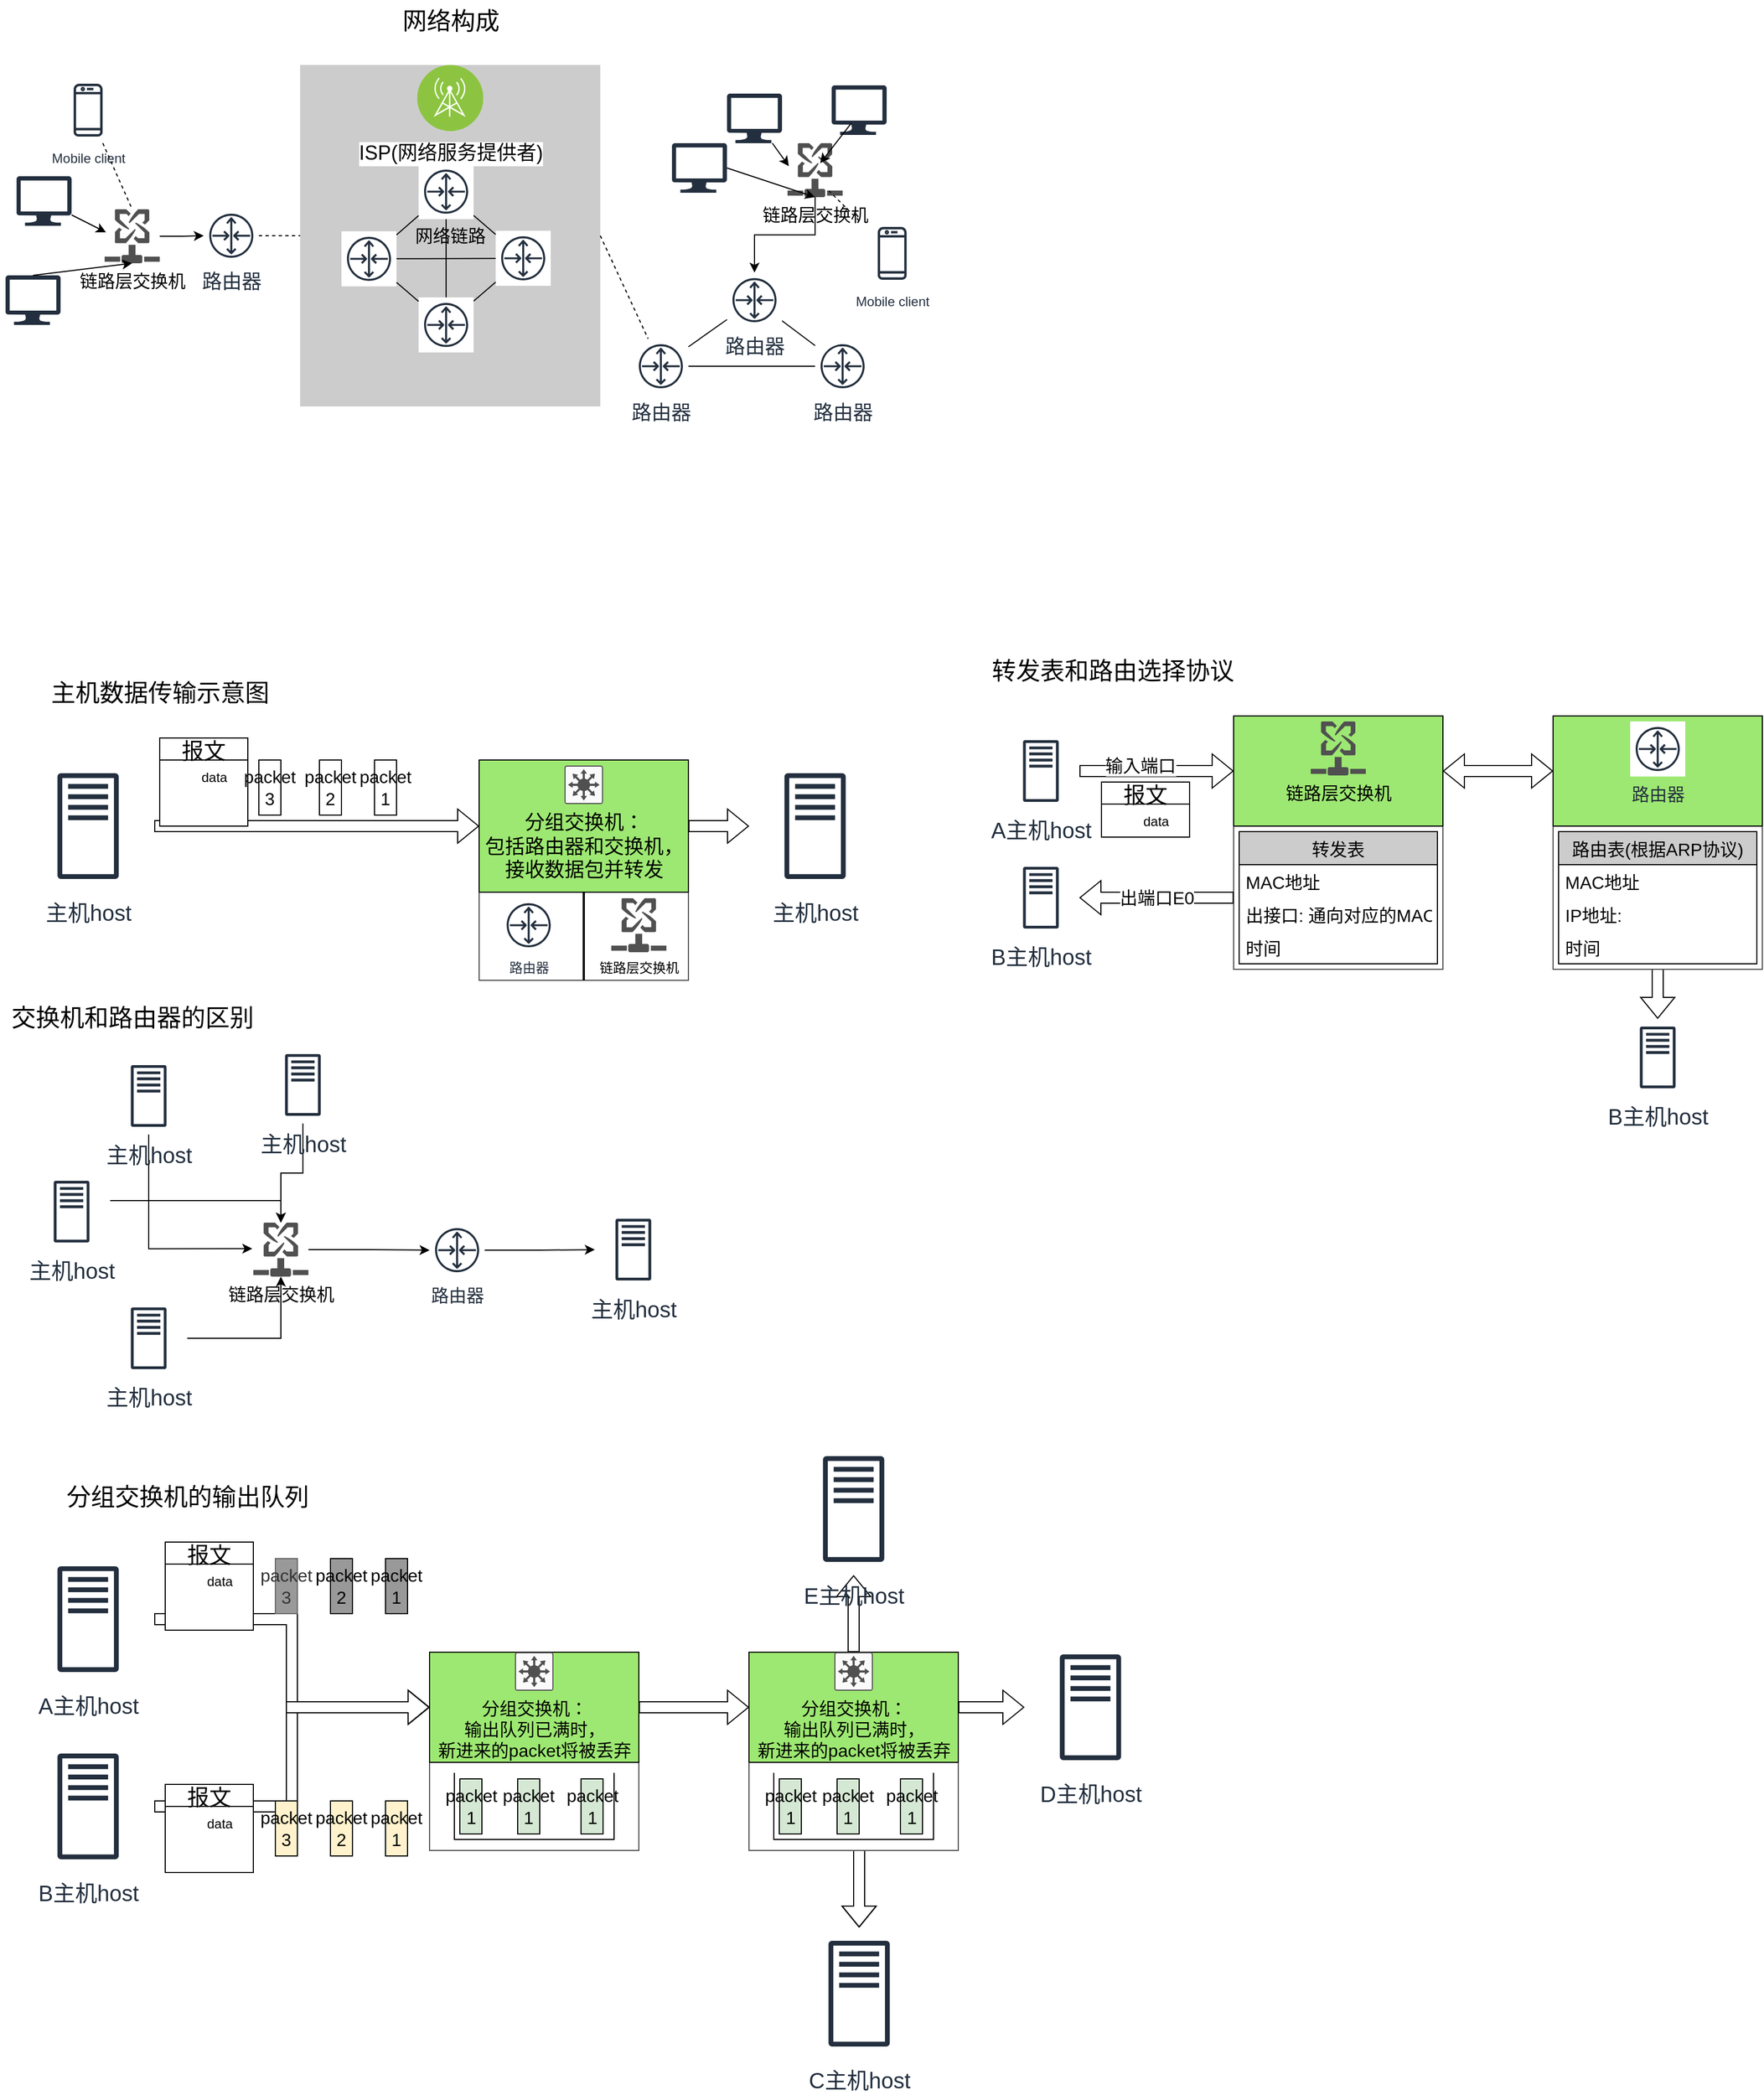 <mxfile version="20.2.3" type="device"><diagram id="UkNrqQdLYmJ6T7YUqmDf" name="Page-1"><mxGraphModel dx="2886" dy="2582" grid="1" gridSize="10" guides="1" tooltips="1" connect="1" arrows="1" fold="1" page="1" pageScale="1" pageWidth="850" pageHeight="1100" math="0" shadow="0"><root><mxCell id="0"/><mxCell id="1" parent="0"/><mxCell id="g8tmSNhjqNK1RosQswDh-128" style="edgeStyle=orthogonalEdgeStyle;shape=flexArrow;rounded=0;orthogonalLoop=1;jettySize=auto;html=1;fontSize=16;" parent="1" source="g8tmSNhjqNK1RosQswDh-116" target="g8tmSNhjqNK1RosQswDh-113" edge="1"><mxGeometry relative="1" as="geometry"/></mxCell><mxCell id="g8tmSNhjqNK1RosQswDh-126" style="edgeStyle=orthogonalEdgeStyle;shape=flexArrow;rounded=0;orthogonalLoop=1;jettySize=auto;html=1;fontSize=16;" parent="1" source="g8tmSNhjqNK1RosQswDh-116" target="g8tmSNhjqNK1RosQswDh-125" edge="1"><mxGeometry relative="1" as="geometry"/></mxCell><mxCell id="g8tmSNhjqNK1RosQswDh-86" style="edgeStyle=orthogonalEdgeStyle;shape=flexArrow;rounded=0;orthogonalLoop=1;jettySize=auto;html=1;fontSize=16;" parent="1" source="g8tmSNhjqNK1RosQswDh-81" target="g8tmSNhjqNK1RosQswDh-69" edge="1"><mxGeometry relative="1" as="geometry"/></mxCell><mxCell id="g8tmSNhjqNK1RosQswDh-85" style="edgeStyle=orthogonalEdgeStyle;shape=flexArrow;rounded=0;orthogonalLoop=1;jettySize=auto;html=1;fontSize=16;" parent="1" source="g8tmSNhjqNK1RosQswDh-80" target="g8tmSNhjqNK1RosQswDh-69" edge="1"><mxGeometry relative="1" as="geometry"/></mxCell><mxCell id="g8tmSNhjqNK1RosQswDh-47" style="edgeStyle=orthogonalEdgeStyle;shape=flexArrow;rounded=0;orthogonalLoop=1;jettySize=auto;html=1;entryX=0;entryY=0.5;entryDx=0;entryDy=0;" parent="1" source="g8tmSNhjqNK1RosQswDh-4" target="g8tmSNhjqNK1RosQswDh-38" edge="1"><mxGeometry relative="1" as="geometry"/></mxCell><mxCell id="g8tmSNhjqNK1RosQswDh-4" value="主机host" style="sketch=0;outlineConnect=0;fontColor=#232F3E;gradientColor=none;strokeColor=#232F3E;fillColor=#ffffff;dashed=0;verticalLabelPosition=bottom;verticalAlign=top;align=center;html=1;fontSize=20;fontStyle=0;aspect=fixed;shape=mxgraph.aws4.resourceIcon;resIcon=mxgraph.aws4.traditional_server;" parent="1" vertex="1"><mxGeometry x="-830" y="140" width="120" height="120" as="geometry"/></mxCell><mxCell id="g8tmSNhjqNK1RosQswDh-9" value="报文" style="swimlane;fontStyle=0;childLayout=stackLayout;horizontal=1;startSize=20;fillColor=#ffffff;horizontalStack=0;resizeParent=1;resizeParentMax=0;resizeLast=0;collapsible=0;marginBottom=0;swimlaneFillColor=#ffffff;fontSize=20;" parent="1" vertex="1"><mxGeometry x="-705" y="120" width="80" height="80" as="geometry"/></mxCell><mxCell id="g8tmSNhjqNK1RosQswDh-11" value="" style="shape=table;startSize=0;container=1;collapsible=1;childLayout=tableLayout;fixedRows=1;rowLines=0;fontStyle=0;align=center;resizeLast=1;strokeColor=none;fillColor=none;collapsible=0;" parent="g8tmSNhjqNK1RosQswDh-9" vertex="1"><mxGeometry y="20" width="80" height="60" as="geometry"/></mxCell><mxCell id="g8tmSNhjqNK1RosQswDh-15" value="" style="shape=tableRow;horizontal=0;startSize=0;swimlaneHead=0;swimlaneBody=0;fillColor=none;collapsible=0;dropTarget=0;points=[[0,0.5],[1,0.5]];portConstraint=eastwest;top=0;left=0;right=0;bottom=0;" parent="g8tmSNhjqNK1RosQswDh-11" vertex="1"><mxGeometry width="80" height="30" as="geometry"/></mxCell><mxCell id="g8tmSNhjqNK1RosQswDh-16" value="" style="shape=partialRectangle;connectable=0;fillColor=none;top=0;left=0;bottom=0;right=0;editable=1;overflow=hidden;" parent="g8tmSNhjqNK1RosQswDh-15" vertex="1"><mxGeometry width="30" height="30" as="geometry"><mxRectangle width="30" height="30" as="alternateBounds"/></mxGeometry></mxCell><mxCell id="g8tmSNhjqNK1RosQswDh-17" value="data" style="shape=partialRectangle;connectable=0;fillColor=none;top=0;left=0;bottom=0;right=0;align=left;spacingLeft=6;overflow=hidden;" parent="g8tmSNhjqNK1RosQswDh-15" vertex="1"><mxGeometry x="30" width="50" height="30" as="geometry"><mxRectangle width="50" height="30" as="alternateBounds"/></mxGeometry></mxCell><mxCell id="g8tmSNhjqNK1RosQswDh-12" value="" style="shape=tableRow;horizontal=0;startSize=0;swimlaneHead=0;swimlaneBody=0;fillColor=none;collapsible=0;dropTarget=0;points=[[0,0.5],[1,0.5]];portConstraint=eastwest;top=0;left=0;right=0;bottom=0;" parent="g8tmSNhjqNK1RosQswDh-11" vertex="1"><mxGeometry y="30" width="80" height="30" as="geometry"/></mxCell><mxCell id="g8tmSNhjqNK1RosQswDh-13" value="" style="shape=partialRectangle;connectable=0;fillColor=none;top=0;left=0;bottom=0;right=0;editable=1;overflow=hidden;" parent="g8tmSNhjqNK1RosQswDh-12" vertex="1"><mxGeometry width="30" height="30" as="geometry"><mxRectangle width="30" height="30" as="alternateBounds"/></mxGeometry></mxCell><mxCell id="g8tmSNhjqNK1RosQswDh-14" value="" style="shape=partialRectangle;connectable=0;fillColor=none;top=0;left=0;bottom=0;right=0;align=left;spacingLeft=6;overflow=hidden;" parent="g8tmSNhjqNK1RosQswDh-12" vertex="1"><mxGeometry x="30" width="50" height="30" as="geometry"><mxRectangle width="50" height="30" as="alternateBounds"/></mxGeometry></mxCell><mxCell id="g8tmSNhjqNK1RosQswDh-18" value="主机host" style="sketch=0;outlineConnect=0;fontColor=#232F3E;gradientColor=none;strokeColor=#232F3E;fillColor=#ffffff;dashed=0;verticalLabelPosition=bottom;verticalAlign=top;align=center;html=1;fontSize=20;fontStyle=0;aspect=fixed;shape=mxgraph.aws4.resourceIcon;resIcon=mxgraph.aws4.traditional_server;" parent="1" vertex="1"><mxGeometry x="-170" y="140" width="120" height="120" as="geometry"/></mxCell><mxCell id="g8tmSNhjqNK1RosQswDh-46" value="" style="group" parent="1" vertex="1" connectable="0"><mxGeometry x="-415" y="180" width="190" height="140" as="geometry"/></mxCell><mxCell id="g8tmSNhjqNK1RosQswDh-41" value="" style="rounded=0;whiteSpace=wrap;html=1;strokeColor=#505050;" parent="g8tmSNhjqNK1RosQswDh-46" vertex="1"><mxGeometry y="80" width="190" height="80" as="geometry"/></mxCell><mxCell id="g8tmSNhjqNK1RosQswDh-38" value="" style="rounded=0;whiteSpace=wrap;html=1;strokeColor=default;fillColor=#9DE872;" parent="g8tmSNhjqNK1RosQswDh-46" vertex="1"><mxGeometry y="-40" width="190" height="120" as="geometry"/></mxCell><mxCell id="g8tmSNhjqNK1RosQswDh-40" value="链路层交换机" style="sketch=0;pointerEvents=1;shadow=0;dashed=0;html=1;strokeColor=none;labelPosition=center;verticalLabelPosition=bottom;verticalAlign=top;align=center;fillColor=#505050;shape=mxgraph.mscae.intune.exchange_connector" parent="g8tmSNhjqNK1RosQswDh-46" vertex="1"><mxGeometry x="120" y="85.5" width="50" height="49" as="geometry"/></mxCell><mxCell id="g8tmSNhjqNK1RosQswDh-39" value="路由器" style="sketch=0;outlineConnect=0;fontColor=#232F3E;gradientColor=none;strokeColor=#232F3E;fillColor=#ffffff;dashed=0;verticalLabelPosition=bottom;verticalAlign=top;align=center;html=1;fontSize=12;fontStyle=0;aspect=fixed;shape=mxgraph.aws4.resourceIcon;resIcon=mxgraph.aws4.router;" parent="g8tmSNhjqNK1RosQswDh-46" vertex="1"><mxGeometry x="20" y="85" width="50" height="50" as="geometry"/></mxCell><mxCell id="g8tmSNhjqNK1RosQswDh-43" value="" style="line;strokeWidth=2;direction=south;html=1;" parent="g8tmSNhjqNK1RosQswDh-46" vertex="1"><mxGeometry x="93.13" y="80" width="3.75" height="80" as="geometry"/></mxCell><mxCell id="g8tmSNhjqNK1RosQswDh-49" value="packet 3" style="rounded=0;whiteSpace=wrap;html=1;fontSize=16;" parent="1" vertex="1"><mxGeometry x="-615" y="140" width="20" height="50" as="geometry"/></mxCell><mxCell id="g8tmSNhjqNK1RosQswDh-52" value="packet 2" style="rounded=0;whiteSpace=wrap;html=1;fontSize=16;" parent="1" vertex="1"><mxGeometry x="-560" y="140" width="20" height="50" as="geometry"/></mxCell><mxCell id="g8tmSNhjqNK1RosQswDh-53" value="packet 1" style="rounded=0;whiteSpace=wrap;html=1;fontSize=16;" parent="1" vertex="1"><mxGeometry x="-510" y="140" width="20" height="50" as="geometry"/></mxCell><mxCell id="g8tmSNhjqNK1RosQswDh-55" style="edgeStyle=orthogonalEdgeStyle;shape=flexArrow;rounded=0;orthogonalLoop=1;jettySize=auto;html=1;" parent="1" source="g8tmSNhjqNK1RosQswDh-38" target="g8tmSNhjqNK1RosQswDh-18" edge="1"><mxGeometry relative="1" as="geometry"/></mxCell><mxCell id="g8tmSNhjqNK1RosQswDh-24" value="分组交换机：&lt;br style=&quot;font-size: 18px;&quot;&gt;包括路由器和交换机，&lt;br style=&quot;font-size: 18px;&quot;&gt;接收数据包并转发" style="sketch=0;points=[[0.015,0.015,0],[0.985,0.015,0],[0.985,0.985,0],[0.015,0.985,0],[0.25,0,0],[0.5,0,0],[0.75,0,0],[1,0.25,0],[1,0.5,0],[1,0.75,0],[0.75,1,0],[0.5,1,0],[0.25,1,0],[0,0.75,0],[0,0.5,0],[0,0.25,0]];verticalLabelPosition=bottom;html=1;verticalAlign=top;aspect=fixed;align=center;pointerEvents=1;shape=mxgraph.cisco19.rect;prIcon=l3_switch;fillColor=#FAFAFA;strokeColor=#505050;fontSize=18;" parent="1" vertex="1"><mxGeometry x="-337.49" y="145" width="35" height="35" as="geometry"/></mxCell><mxCell id="g8tmSNhjqNK1RosQswDh-56" value="主机数据传输示意图" style="text;html=1;align=center;verticalAlign=middle;resizable=0;points=[];autosize=1;strokeColor=none;fillColor=none;fontSize=22;" parent="1" vertex="1"><mxGeometry x="-815" y="60" width="220" height="40" as="geometry"/></mxCell><mxCell id="g8tmSNhjqNK1RosQswDh-58" value="报文" style="swimlane;fontStyle=0;childLayout=stackLayout;horizontal=1;startSize=20;fillColor=#ffffff;horizontalStack=0;resizeParent=1;resizeParentMax=0;resizeLast=0;collapsible=0;marginBottom=0;swimlaneFillColor=#ffffff;fontSize=20;" parent="1" vertex="1"><mxGeometry x="-700" y="850" width="80" height="80" as="geometry"/></mxCell><mxCell id="g8tmSNhjqNK1RosQswDh-59" value="" style="shape=table;startSize=0;container=1;collapsible=1;childLayout=tableLayout;fixedRows=1;rowLines=0;fontStyle=0;align=center;resizeLast=1;strokeColor=none;fillColor=none;collapsible=0;" parent="g8tmSNhjqNK1RosQswDh-58" vertex="1"><mxGeometry y="20" width="80" height="60" as="geometry"/></mxCell><mxCell id="g8tmSNhjqNK1RosQswDh-60" value="" style="shape=tableRow;horizontal=0;startSize=0;swimlaneHead=0;swimlaneBody=0;fillColor=none;collapsible=0;dropTarget=0;points=[[0,0.5],[1,0.5]];portConstraint=eastwest;top=0;left=0;right=0;bottom=0;" parent="g8tmSNhjqNK1RosQswDh-59" vertex="1"><mxGeometry width="80" height="30" as="geometry"/></mxCell><mxCell id="g8tmSNhjqNK1RosQswDh-61" value="" style="shape=partialRectangle;connectable=0;fillColor=none;top=0;left=0;bottom=0;right=0;editable=1;overflow=hidden;" parent="g8tmSNhjqNK1RosQswDh-60" vertex="1"><mxGeometry width="30" height="30" as="geometry"><mxRectangle width="30" height="30" as="alternateBounds"/></mxGeometry></mxCell><mxCell id="g8tmSNhjqNK1RosQswDh-62" value="data" style="shape=partialRectangle;connectable=0;fillColor=none;top=0;left=0;bottom=0;right=0;align=left;spacingLeft=6;overflow=hidden;" parent="g8tmSNhjqNK1RosQswDh-60" vertex="1"><mxGeometry x="30" width="50" height="30" as="geometry"><mxRectangle width="50" height="30" as="alternateBounds"/></mxGeometry></mxCell><mxCell id="g8tmSNhjqNK1RosQswDh-63" value="" style="shape=tableRow;horizontal=0;startSize=0;swimlaneHead=0;swimlaneBody=0;fillColor=none;collapsible=0;dropTarget=0;points=[[0,0.5],[1,0.5]];portConstraint=eastwest;top=0;left=0;right=0;bottom=0;" parent="g8tmSNhjqNK1RosQswDh-59" vertex="1"><mxGeometry y="30" width="80" height="30" as="geometry"/></mxCell><mxCell id="g8tmSNhjqNK1RosQswDh-64" value="" style="shape=partialRectangle;connectable=0;fillColor=none;top=0;left=0;bottom=0;right=0;editable=1;overflow=hidden;" parent="g8tmSNhjqNK1RosQswDh-63" vertex="1"><mxGeometry width="30" height="30" as="geometry"><mxRectangle width="30" height="30" as="alternateBounds"/></mxGeometry></mxCell><mxCell id="g8tmSNhjqNK1RosQswDh-65" value="" style="shape=partialRectangle;connectable=0;fillColor=none;top=0;left=0;bottom=0;right=0;align=left;spacingLeft=6;overflow=hidden;" parent="g8tmSNhjqNK1RosQswDh-63" vertex="1"><mxGeometry x="30" width="50" height="30" as="geometry"><mxRectangle width="50" height="30" as="alternateBounds"/></mxGeometry></mxCell><mxCell id="g8tmSNhjqNK1RosQswDh-67" value="" style="group;fontSize=18;" parent="1" vertex="1" connectable="0"><mxGeometry x="-460" y="990" width="190" height="140" as="geometry"/></mxCell><mxCell id="g8tmSNhjqNK1RosQswDh-68" value="" style="rounded=0;whiteSpace=wrap;html=1;strokeColor=#505050;" parent="g8tmSNhjqNK1RosQswDh-67" vertex="1"><mxGeometry y="60" width="190" height="80" as="geometry"/></mxCell><mxCell id="g8tmSNhjqNK1RosQswDh-69" value="" style="rounded=0;whiteSpace=wrap;html=1;strokeColor=default;fillColor=#9DE872;" parent="g8tmSNhjqNK1RosQswDh-67" vertex="1"><mxGeometry y="-40" width="190" height="100" as="geometry"/></mxCell><mxCell id="g8tmSNhjqNK1RosQswDh-77" value="&lt;font style=&quot;font-size: 16px;&quot;&gt;分组交换机：&lt;br&gt;输出队列已满时，&lt;br&gt;新进来的packet将被丢弃&lt;/font&gt;" style="sketch=0;points=[[0.015,0.015,0],[0.985,0.015,0],[0.985,0.985,0],[0.015,0.985,0],[0.25,0,0],[0.5,0,0],[0.75,0,0],[1,0.25,0],[1,0.5,0],[1,0.75,0],[0.75,1,0],[0.5,1,0],[0.25,1,0],[0,0.75,0],[0,0.5,0],[0,0.25,0]];verticalLabelPosition=bottom;html=1;verticalAlign=top;aspect=fixed;align=center;pointerEvents=1;shape=mxgraph.cisco19.rect;prIcon=l3_switch;fillColor=#FAFAFA;strokeColor=#505050;" parent="g8tmSNhjqNK1RosQswDh-67" vertex="1"><mxGeometry x="77.5" y="-40" width="35" height="35" as="geometry"/></mxCell><mxCell id="g8tmSNhjqNK1RosQswDh-108" value="" style="shape=partialRectangle;whiteSpace=wrap;html=1;bottom=1;right=1;left=1;top=0;fillColor=none;routingCenterX=-0.5;fontSize=16;strokeColor=default;" parent="g8tmSNhjqNK1RosQswDh-67" vertex="1"><mxGeometry x="22.5" y="70" width="145" height="60" as="geometry"/></mxCell><mxCell id="g8tmSNhjqNK1RosQswDh-109" value="packet 1" style="rounded=0;whiteSpace=wrap;html=1;fontSize=16;fillColor=#d5e8d4;strokeColor=default;" parent="g8tmSNhjqNK1RosQswDh-67" vertex="1"><mxGeometry x="27.5" y="75" width="20" height="50" as="geometry"/></mxCell><mxCell id="g8tmSNhjqNK1RosQswDh-110" value="packet 1" style="rounded=0;whiteSpace=wrap;html=1;fontSize=16;fillColor=#d5e8d4;strokeColor=default;" parent="g8tmSNhjqNK1RosQswDh-67" vertex="1"><mxGeometry x="80" y="75" width="20" height="50" as="geometry"/></mxCell><mxCell id="g8tmSNhjqNK1RosQswDh-111" value="packet 1" style="rounded=0;whiteSpace=wrap;html=1;fontSize=16;fillColor=#d5e8d4;strokeColor=default;" parent="g8tmSNhjqNK1RosQswDh-67" vertex="1"><mxGeometry x="137.5" y="75" width="20" height="50" as="geometry"/></mxCell><mxCell id="g8tmSNhjqNK1RosQswDh-73" value="packet 3" style="rounded=0;whiteSpace=wrap;html=1;fontSize=16;fillColor=#999999;fontColor=#333333;strokeColor=#666666;" parent="1" vertex="1"><mxGeometry x="-600" y="865" width="20" height="50" as="geometry"/></mxCell><mxCell id="g8tmSNhjqNK1RosQswDh-74" value="packet 2" style="rounded=0;whiteSpace=wrap;html=1;fontSize=16;fillColor=#999999;" parent="1" vertex="1"><mxGeometry x="-550" y="865" width="20" height="50" as="geometry"/></mxCell><mxCell id="g8tmSNhjqNK1RosQswDh-75" value="packet 1" style="rounded=0;whiteSpace=wrap;html=1;fontSize=16;fillColor=#999999;" parent="1" vertex="1"><mxGeometry x="-500" y="865" width="20" height="50" as="geometry"/></mxCell><mxCell id="g8tmSNhjqNK1RosQswDh-78" value="分组交换机的输出队列" style="text;html=1;align=center;verticalAlign=middle;resizable=0;points=[];autosize=1;strokeColor=none;fillColor=none;fontSize=22;" parent="1" vertex="1"><mxGeometry x="-800" y="790" width="240" height="40" as="geometry"/></mxCell><mxCell id="g8tmSNhjqNK1RosQswDh-80" value="A主机host" style="sketch=0;outlineConnect=0;fontColor=#232F3E;gradientColor=none;strokeColor=#232F3E;fillColor=#ffffff;dashed=0;verticalLabelPosition=bottom;verticalAlign=top;align=center;html=1;fontSize=20;fontStyle=0;aspect=fixed;shape=mxgraph.aws4.resourceIcon;resIcon=mxgraph.aws4.traditional_server;" parent="1" vertex="1"><mxGeometry x="-830" y="860" width="120" height="120" as="geometry"/></mxCell><mxCell id="g8tmSNhjqNK1RosQswDh-81" value="B主机host" style="sketch=0;outlineConnect=0;fontColor=#232F3E;gradientColor=none;strokeColor=#232F3E;fillColor=#ffffff;dashed=0;verticalLabelPosition=bottom;verticalAlign=top;align=center;html=1;fontSize=20;fontStyle=0;aspect=fixed;shape=mxgraph.aws4.resourceIcon;resIcon=mxgraph.aws4.traditional_server;" parent="1" vertex="1"><mxGeometry x="-830" y="1030" width="120" height="120" as="geometry"/></mxCell><mxCell id="g8tmSNhjqNK1RosQswDh-97" value="报文" style="swimlane;fontStyle=0;childLayout=stackLayout;horizontal=1;startSize=20;fillColor=#ffffff;horizontalStack=0;resizeParent=1;resizeParentMax=0;resizeLast=0;collapsible=0;marginBottom=0;swimlaneFillColor=#ffffff;fontSize=20;" parent="1" vertex="1"><mxGeometry x="-700" y="1070" width="80" height="80" as="geometry"/></mxCell><mxCell id="g8tmSNhjqNK1RosQswDh-98" value="" style="shape=table;startSize=0;container=1;collapsible=1;childLayout=tableLayout;fixedRows=1;rowLines=0;fontStyle=0;align=center;resizeLast=1;strokeColor=none;fillColor=none;collapsible=0;" parent="g8tmSNhjqNK1RosQswDh-97" vertex="1"><mxGeometry y="20" width="80" height="60" as="geometry"/></mxCell><mxCell id="g8tmSNhjqNK1RosQswDh-99" value="" style="shape=tableRow;horizontal=0;startSize=0;swimlaneHead=0;swimlaneBody=0;fillColor=none;collapsible=0;dropTarget=0;points=[[0,0.5],[1,0.5]];portConstraint=eastwest;top=0;left=0;right=0;bottom=0;" parent="g8tmSNhjqNK1RosQswDh-98" vertex="1"><mxGeometry width="80" height="30" as="geometry"/></mxCell><mxCell id="g8tmSNhjqNK1RosQswDh-100" value="" style="shape=partialRectangle;connectable=0;fillColor=none;top=0;left=0;bottom=0;right=0;editable=1;overflow=hidden;" parent="g8tmSNhjqNK1RosQswDh-99" vertex="1"><mxGeometry width="30" height="30" as="geometry"><mxRectangle width="30" height="30" as="alternateBounds"/></mxGeometry></mxCell><mxCell id="g8tmSNhjqNK1RosQswDh-101" value="data" style="shape=partialRectangle;connectable=0;fillColor=none;top=0;left=0;bottom=0;right=0;align=left;spacingLeft=6;overflow=hidden;" parent="g8tmSNhjqNK1RosQswDh-99" vertex="1"><mxGeometry x="30" width="50" height="30" as="geometry"><mxRectangle width="50" height="30" as="alternateBounds"/></mxGeometry></mxCell><mxCell id="g8tmSNhjqNK1RosQswDh-102" value="" style="shape=tableRow;horizontal=0;startSize=0;swimlaneHead=0;swimlaneBody=0;fillColor=none;collapsible=0;dropTarget=0;points=[[0,0.5],[1,0.5]];portConstraint=eastwest;top=0;left=0;right=0;bottom=0;" parent="g8tmSNhjqNK1RosQswDh-98" vertex="1"><mxGeometry y="30" width="80" height="30" as="geometry"/></mxCell><mxCell id="g8tmSNhjqNK1RosQswDh-103" value="" style="shape=partialRectangle;connectable=0;fillColor=none;top=0;left=0;bottom=0;right=0;editable=1;overflow=hidden;" parent="g8tmSNhjqNK1RosQswDh-102" vertex="1"><mxGeometry width="30" height="30" as="geometry"><mxRectangle width="30" height="30" as="alternateBounds"/></mxGeometry></mxCell><mxCell id="g8tmSNhjqNK1RosQswDh-104" value="" style="shape=partialRectangle;connectable=0;fillColor=none;top=0;left=0;bottom=0;right=0;align=left;spacingLeft=6;overflow=hidden;" parent="g8tmSNhjqNK1RosQswDh-102" vertex="1"><mxGeometry x="30" width="50" height="30" as="geometry"><mxRectangle width="50" height="30" as="alternateBounds"/></mxGeometry></mxCell><mxCell id="g8tmSNhjqNK1RosQswDh-105" value="packet 3" style="rounded=0;whiteSpace=wrap;html=1;fontSize=16;fillColor=#fff2cc;strokeColor=default;" parent="1" vertex="1"><mxGeometry x="-600" y="1085" width="20" height="50" as="geometry"/></mxCell><mxCell id="g8tmSNhjqNK1RosQswDh-106" value="packet 2" style="rounded=0;whiteSpace=wrap;html=1;fontSize=16;fillColor=#fff2cc;strokeColor=default;" parent="1" vertex="1"><mxGeometry x="-550" y="1085" width="20" height="50" as="geometry"/></mxCell><mxCell id="g8tmSNhjqNK1RosQswDh-107" value="packet 1" style="rounded=0;whiteSpace=wrap;html=1;fontSize=16;fillColor=#fff2cc;strokeColor=default;" parent="1" vertex="1"><mxGeometry x="-500" y="1085" width="20" height="50" as="geometry"/></mxCell><mxCell id="g8tmSNhjqNK1RosQswDh-113" value="C主机host" style="sketch=0;outlineConnect=0;fontColor=#232F3E;gradientColor=none;strokeColor=#232F3E;fillColor=#ffffff;dashed=0;verticalLabelPosition=bottom;verticalAlign=top;align=center;html=1;fontSize=20;fontStyle=0;aspect=fixed;shape=mxgraph.aws4.resourceIcon;resIcon=mxgraph.aws4.traditional_server;" parent="1" vertex="1"><mxGeometry x="-130" y="1200" width="120" height="120" as="geometry"/></mxCell><mxCell id="g8tmSNhjqNK1RosQswDh-114" value="" style="group;fontSize=18;" parent="1" vertex="1" connectable="0"><mxGeometry x="-170" y="990" width="190" height="140" as="geometry"/></mxCell><mxCell id="g8tmSNhjqNK1RosQswDh-115" value="" style="rounded=0;whiteSpace=wrap;html=1;strokeColor=#505050;" parent="g8tmSNhjqNK1RosQswDh-114" vertex="1"><mxGeometry y="60" width="190" height="80" as="geometry"/></mxCell><mxCell id="g8tmSNhjqNK1RosQswDh-116" value="" style="rounded=0;whiteSpace=wrap;html=1;strokeColor=default;fillColor=#9DE872;" parent="g8tmSNhjqNK1RosQswDh-114" vertex="1"><mxGeometry y="-40" width="190" height="100" as="geometry"/></mxCell><mxCell id="g8tmSNhjqNK1RosQswDh-117" value="&lt;font style=&quot;font-size: 16px;&quot;&gt;分组交换机：&lt;br&gt;输出队列已满时，&lt;br&gt;新进来的packet将被丢弃&lt;/font&gt;" style="sketch=0;points=[[0.015,0.015,0],[0.985,0.015,0],[0.985,0.985,0],[0.015,0.985,0],[0.25,0,0],[0.5,0,0],[0.75,0,0],[1,0.25,0],[1,0.5,0],[1,0.75,0],[0.75,1,0],[0.5,1,0],[0.25,1,0],[0,0.75,0],[0,0.5,0],[0,0.25,0]];verticalLabelPosition=bottom;html=1;verticalAlign=top;aspect=fixed;align=center;pointerEvents=1;shape=mxgraph.cisco19.rect;prIcon=l3_switch;fillColor=#FAFAFA;strokeColor=#505050;" parent="g8tmSNhjqNK1RosQswDh-114" vertex="1"><mxGeometry x="77.5" y="-40" width="35" height="35" as="geometry"/></mxCell><mxCell id="g8tmSNhjqNK1RosQswDh-118" value="" style="shape=partialRectangle;whiteSpace=wrap;html=1;bottom=1;right=1;left=1;top=0;fillColor=none;routingCenterX=-0.5;fontSize=16;strokeColor=default;" parent="g8tmSNhjqNK1RosQswDh-114" vertex="1"><mxGeometry x="22.5" y="70" width="145" height="60" as="geometry"/></mxCell><mxCell id="g8tmSNhjqNK1RosQswDh-119" value="packet 1" style="rounded=0;whiteSpace=wrap;html=1;fontSize=16;fillColor=#d5e8d4;strokeColor=default;" parent="g8tmSNhjqNK1RosQswDh-114" vertex="1"><mxGeometry x="27.5" y="75" width="20" height="50" as="geometry"/></mxCell><mxCell id="g8tmSNhjqNK1RosQswDh-120" value="packet 1" style="rounded=0;whiteSpace=wrap;html=1;fontSize=16;fillColor=#d5e8d4;strokeColor=default;" parent="g8tmSNhjqNK1RosQswDh-114" vertex="1"><mxGeometry x="80" y="75" width="20" height="50" as="geometry"/></mxCell><mxCell id="g8tmSNhjqNK1RosQswDh-121" value="packet 1" style="rounded=0;whiteSpace=wrap;html=1;fontSize=16;fillColor=#d5e8d4;strokeColor=default;" parent="g8tmSNhjqNK1RosQswDh-114" vertex="1"><mxGeometry x="137.5" y="75" width="20" height="50" as="geometry"/></mxCell><mxCell id="g8tmSNhjqNK1RosQswDh-123" style="edgeStyle=orthogonalEdgeStyle;shape=flexArrow;rounded=0;orthogonalLoop=1;jettySize=auto;html=1;fontSize=16;" parent="1" source="g8tmSNhjqNK1RosQswDh-69" target="g8tmSNhjqNK1RosQswDh-116" edge="1"><mxGeometry relative="1" as="geometry"/></mxCell><mxCell id="g8tmSNhjqNK1RosQswDh-124" value="D主机host" style="sketch=0;outlineConnect=0;fontColor=#232F3E;gradientColor=none;strokeColor=#232F3E;fillColor=#ffffff;dashed=0;verticalLabelPosition=bottom;verticalAlign=top;align=center;html=1;fontSize=20;fontStyle=0;aspect=fixed;shape=mxgraph.aws4.resourceIcon;resIcon=mxgraph.aws4.traditional_server;" parent="1" vertex="1"><mxGeometry x="80" y="940" width="120" height="120" as="geometry"/></mxCell><mxCell id="g8tmSNhjqNK1RosQswDh-125" value="E主机host" style="sketch=0;outlineConnect=0;fontColor=#232F3E;gradientColor=none;strokeColor=#232F3E;fillColor=#ffffff;dashed=0;verticalLabelPosition=bottom;verticalAlign=top;align=center;html=1;fontSize=20;fontStyle=0;aspect=fixed;shape=mxgraph.aws4.resourceIcon;resIcon=mxgraph.aws4.traditional_server;" parent="1" vertex="1"><mxGeometry x="-135" y="760" width="120" height="120" as="geometry"/></mxCell><mxCell id="g8tmSNhjqNK1RosQswDh-127" style="edgeStyle=orthogonalEdgeStyle;shape=flexArrow;rounded=0;orthogonalLoop=1;jettySize=auto;html=1;fontSize=16;" parent="1" source="g8tmSNhjqNK1RosQswDh-116" target="g8tmSNhjqNK1RosQswDh-124" edge="1"><mxGeometry relative="1" as="geometry"/></mxCell><mxCell id="q6Wtow25XncEXgdffI_x-1" value="转发表和路由选择协议" style="text;html=1;align=center;verticalAlign=middle;resizable=0;points=[];autosize=1;strokeColor=none;fillColor=none;fontSize=22;" parent="1" vertex="1"><mxGeometry x="40" y="40" width="240" height="40" as="geometry"/></mxCell><mxCell id="q6Wtow25XncEXgdffI_x-2" style="edgeStyle=orthogonalEdgeStyle;shape=flexArrow;rounded=0;orthogonalLoop=1;jettySize=auto;html=1;fontSize=16;" parent="1" source="q6Wtow25XncEXgdffI_x-41" target="q6Wtow25XncEXgdffI_x-135" edge="1"><mxGeometry relative="1" as="geometry"><mxPoint x="660" y="350" as="targetPoint"/></mxGeometry></mxCell><mxCell id="q6Wtow25XncEXgdffI_x-5" style="edgeStyle=orthogonalEdgeStyle;shape=flexArrow;rounded=0;orthogonalLoop=1;jettySize=auto;html=1;fontSize=16;" parent="1" source="q6Wtow25XncEXgdffI_x-25" target="q6Wtow25XncEXgdffI_x-16" edge="1"><mxGeometry relative="1" as="geometry"/></mxCell><mxCell id="q6Wtow25XncEXgdffI_x-127" value="输入端口" style="edgeLabel;html=1;align=center;verticalAlign=middle;resizable=0;points=[];fontSize=16;fontColor=#000000;" parent="q6Wtow25XncEXgdffI_x-5" vertex="1" connectable="0"><mxGeometry x="-0.214" y="6" relative="1" as="geometry"><mxPoint y="1" as="offset"/></mxGeometry></mxCell><mxCell id="q6Wtow25XncEXgdffI_x-14" value="" style="group;fontSize=18;" parent="1" vertex="1" connectable="0"><mxGeometry x="270" y="140" width="190" height="190" as="geometry"/></mxCell><mxCell id="q6Wtow25XncEXgdffI_x-15" value="" style="rounded=0;whiteSpace=wrap;html=1;strokeColor=#505050;" parent="q6Wtow25XncEXgdffI_x-14" vertex="1"><mxGeometry y="60" width="190" height="130" as="geometry"/></mxCell><mxCell id="q6Wtow25XncEXgdffI_x-16" value="" style="rounded=0;whiteSpace=wrap;html=1;strokeColor=default;fillColor=#9DE872;" parent="q6Wtow25XncEXgdffI_x-14" vertex="1"><mxGeometry y="-40" width="190" height="100" as="geometry"/></mxCell><mxCell id="q6Wtow25XncEXgdffI_x-121" value="链路层交换机" style="sketch=0;pointerEvents=1;shadow=0;dashed=0;html=1;strokeColor=none;labelPosition=center;verticalLabelPosition=bottom;verticalAlign=top;align=center;fillColor=#505050;shape=mxgraph.mscae.intune.exchange_connector;fontSize=16;" parent="q6Wtow25XncEXgdffI_x-14" vertex="1"><mxGeometry x="70" y="-35" width="50" height="49" as="geometry"/></mxCell><mxCell id="q6Wtow25XncEXgdffI_x-122" value="转发表" style="swimlane;fontStyle=0;childLayout=stackLayout;horizontal=1;startSize=30;horizontalStack=0;resizeParent=1;resizeParentMax=0;resizeLast=0;collapsible=1;marginBottom=0;fontSize=16;fontColor=#000000;fillColor=#CCCCCC;" parent="q6Wtow25XncEXgdffI_x-14" vertex="1"><mxGeometry x="5" y="65" width="180" height="120" as="geometry"/></mxCell><mxCell id="q6Wtow25XncEXgdffI_x-123" value="MAC地址" style="text;strokeColor=none;fillColor=none;align=left;verticalAlign=middle;spacingLeft=4;spacingRight=4;overflow=hidden;points=[[0,0.5],[1,0.5]];portConstraint=eastwest;rotatable=0;fontSize=16;fontColor=#000000;" parent="q6Wtow25XncEXgdffI_x-122" vertex="1"><mxGeometry y="30" width="180" height="30" as="geometry"/></mxCell><mxCell id="q6Wtow25XncEXgdffI_x-124" value="出接口: 通向对应的MAC地址" style="text;strokeColor=none;fillColor=none;align=left;verticalAlign=middle;spacingLeft=4;spacingRight=4;overflow=hidden;points=[[0,0.5],[1,0.5]];portConstraint=eastwest;rotatable=0;fontSize=16;fontColor=#000000;" parent="q6Wtow25XncEXgdffI_x-122" vertex="1"><mxGeometry y="60" width="180" height="30" as="geometry"/></mxCell><mxCell id="q6Wtow25XncEXgdffI_x-125" value="时间" style="text;strokeColor=none;fillColor=none;align=left;verticalAlign=middle;spacingLeft=4;spacingRight=4;overflow=hidden;points=[[0,0.5],[1,0.5]];portConstraint=eastwest;rotatable=0;fontSize=16;fontColor=#000000;" parent="q6Wtow25XncEXgdffI_x-122" vertex="1"><mxGeometry y="90" width="180" height="30" as="geometry"/></mxCell><mxCell id="q6Wtow25XncEXgdffI_x-25" value="A主机host" style="sketch=0;outlineConnect=0;fontColor=#232F3E;gradientColor=none;strokeColor=#232F3E;fillColor=#ffffff;dashed=0;verticalLabelPosition=bottom;verticalAlign=top;align=center;html=1;fontSize=20;fontStyle=0;aspect=fixed;shape=mxgraph.aws4.resourceIcon;resIcon=mxgraph.aws4.traditional_server;" parent="1" vertex="1"><mxGeometry x="60" y="115" width="70" height="70" as="geometry"/></mxCell><mxCell id="q6Wtow25XncEXgdffI_x-27" value="报文" style="swimlane;fontStyle=0;childLayout=stackLayout;horizontal=1;startSize=20;fillColor=#ffffff;horizontalStack=0;resizeParent=1;resizeParentMax=0;resizeLast=0;collapsible=0;marginBottom=0;swimlaneFillColor=#ffffff;fontSize=20;" parent="1" vertex="1"><mxGeometry x="150" y="160" width="80" height="50" as="geometry"/></mxCell><mxCell id="q6Wtow25XncEXgdffI_x-28" value="" style="shape=table;startSize=0;container=1;collapsible=1;childLayout=tableLayout;fixedRows=1;rowLines=0;fontStyle=0;align=center;resizeLast=1;strokeColor=none;fillColor=none;collapsible=0;" parent="q6Wtow25XncEXgdffI_x-27" vertex="1"><mxGeometry y="20" width="80" height="30" as="geometry"/></mxCell><mxCell id="q6Wtow25XncEXgdffI_x-29" value="" style="shape=tableRow;horizontal=0;startSize=0;swimlaneHead=0;swimlaneBody=0;fillColor=none;collapsible=0;dropTarget=0;points=[[0,0.5],[1,0.5]];portConstraint=eastwest;top=0;left=0;right=0;bottom=0;" parent="q6Wtow25XncEXgdffI_x-28" vertex="1"><mxGeometry width="80" height="30" as="geometry"/></mxCell><mxCell id="q6Wtow25XncEXgdffI_x-30" value="" style="shape=partialRectangle;connectable=0;fillColor=none;top=0;left=0;bottom=0;right=0;editable=1;overflow=hidden;" parent="q6Wtow25XncEXgdffI_x-29" vertex="1"><mxGeometry width="30" height="30" as="geometry"><mxRectangle width="30" height="30" as="alternateBounds"/></mxGeometry></mxCell><mxCell id="q6Wtow25XncEXgdffI_x-31" value="data" style="shape=partialRectangle;connectable=0;fillColor=none;top=0;left=0;bottom=0;right=0;align=left;spacingLeft=6;overflow=hidden;" parent="q6Wtow25XncEXgdffI_x-29" vertex="1"><mxGeometry x="30" width="50" height="30" as="geometry"><mxRectangle width="50" height="30" as="alternateBounds"/></mxGeometry></mxCell><mxCell id="q6Wtow25XncEXgdffI_x-39" value="" style="group;fontSize=18;" parent="1" vertex="1" connectable="0"><mxGeometry x="560" y="140" width="190" height="190" as="geometry"/></mxCell><mxCell id="q6Wtow25XncEXgdffI_x-40" value="" style="rounded=0;whiteSpace=wrap;html=1;strokeColor=#505050;" parent="q6Wtow25XncEXgdffI_x-39" vertex="1"><mxGeometry y="60" width="190" height="130" as="geometry"/></mxCell><mxCell id="q6Wtow25XncEXgdffI_x-41" value="" style="rounded=0;whiteSpace=wrap;html=1;strokeColor=default;fillColor=#9DE872;" parent="q6Wtow25XncEXgdffI_x-39" vertex="1"><mxGeometry y="-40" width="190" height="100" as="geometry"/></mxCell><mxCell id="q6Wtow25XncEXgdffI_x-120" value="路由器" style="sketch=0;outlineConnect=0;fontColor=#232F3E;gradientColor=none;strokeColor=#232F3E;fillColor=#ffffff;dashed=0;verticalLabelPosition=bottom;verticalAlign=top;align=center;html=1;fontSize=16;fontStyle=0;aspect=fixed;shape=mxgraph.aws4.resourceIcon;resIcon=mxgraph.aws4.router;" parent="q6Wtow25XncEXgdffI_x-39" vertex="1"><mxGeometry x="70" y="-35" width="50" height="50" as="geometry"/></mxCell><mxCell id="q6Wtow25XncEXgdffI_x-131" value="路由表(根据ARP协议)" style="swimlane;fontStyle=0;childLayout=stackLayout;horizontal=1;startSize=30;horizontalStack=0;resizeParent=1;resizeParentMax=0;resizeLast=0;collapsible=1;marginBottom=0;fontSize=16;fontColor=#000000;fillColor=#CCCCCC;" parent="q6Wtow25XncEXgdffI_x-39" vertex="1"><mxGeometry x="5" y="65" width="180" height="120" as="geometry"/></mxCell><mxCell id="q6Wtow25XncEXgdffI_x-132" value="MAC地址" style="text;strokeColor=none;fillColor=none;align=left;verticalAlign=middle;spacingLeft=4;spacingRight=4;overflow=hidden;points=[[0,0.5],[1,0.5]];portConstraint=eastwest;rotatable=0;fontSize=16;fontColor=#000000;" parent="q6Wtow25XncEXgdffI_x-131" vertex="1"><mxGeometry y="30" width="180" height="30" as="geometry"/></mxCell><mxCell id="q6Wtow25XncEXgdffI_x-133" value="IP地址: " style="text;strokeColor=none;fillColor=none;align=left;verticalAlign=middle;spacingLeft=4;spacingRight=4;overflow=hidden;points=[[0,0.5],[1,0.5]];portConstraint=eastwest;rotatable=0;fontSize=16;fontColor=#000000;" parent="q6Wtow25XncEXgdffI_x-131" vertex="1"><mxGeometry y="60" width="180" height="30" as="geometry"/></mxCell><mxCell id="q6Wtow25XncEXgdffI_x-134" value="时间" style="text;strokeColor=none;fillColor=none;align=left;verticalAlign=middle;spacingLeft=4;spacingRight=4;overflow=hidden;points=[[0,0.5],[1,0.5]];portConstraint=eastwest;rotatable=0;fontSize=16;fontColor=#000000;" parent="q6Wtow25XncEXgdffI_x-131" vertex="1"><mxGeometry y="90" width="180" height="30" as="geometry"/></mxCell><mxCell id="q6Wtow25XncEXgdffI_x-47" style="edgeStyle=orthogonalEdgeStyle;shape=flexArrow;rounded=0;orthogonalLoop=1;jettySize=auto;html=1;fontSize=16;startArrow=block;" parent="1" source="q6Wtow25XncEXgdffI_x-16" target="q6Wtow25XncEXgdffI_x-41" edge="1"><mxGeometry relative="1" as="geometry"/></mxCell><mxCell id="q6Wtow25XncEXgdffI_x-62" style="edgeStyle=orthogonalEdgeStyle;rounded=0;orthogonalLoop=1;jettySize=auto;html=1;fontSize=16;" parent="1" source="q6Wtow25XncEXgdffI_x-51" target="q6Wtow25XncEXgdffI_x-57" edge="1"><mxGeometry relative="1" as="geometry"/></mxCell><mxCell id="q6Wtow25XncEXgdffI_x-51" value="主机host" style="sketch=0;outlineConnect=0;fontColor=#232F3E;gradientColor=none;strokeColor=#232F3E;fillColor=#ffffff;dashed=0;verticalLabelPosition=bottom;verticalAlign=top;align=center;html=1;fontSize=20;fontStyle=0;aspect=fixed;shape=mxgraph.aws4.resourceIcon;resIcon=mxgraph.aws4.traditional_server;" parent="1" vertex="1"><mxGeometry x="-750" y="630" width="70" height="70" as="geometry"/></mxCell><mxCell id="q6Wtow25XncEXgdffI_x-60" style="edgeStyle=orthogonalEdgeStyle;rounded=0;orthogonalLoop=1;jettySize=auto;html=1;entryX=0.5;entryY=0;entryDx=0;entryDy=0;entryPerimeter=0;fontSize=16;" parent="1" source="q6Wtow25XncEXgdffI_x-54" target="q6Wtow25XncEXgdffI_x-57" edge="1"><mxGeometry relative="1" as="geometry"><Array as="points"><mxPoint x="-595" y="540"/></Array></mxGeometry></mxCell><mxCell id="q6Wtow25XncEXgdffI_x-54" value="主机host" style="sketch=0;outlineConnect=0;fontColor=#232F3E;gradientColor=none;strokeColor=#232F3E;fillColor=#ffffff;dashed=0;verticalLabelPosition=bottom;verticalAlign=top;align=center;html=1;fontSize=20;fontStyle=0;aspect=fixed;shape=mxgraph.aws4.resourceIcon;resIcon=mxgraph.aws4.traditional_server;" parent="1" vertex="1"><mxGeometry x="-820" y="515" width="70" height="70" as="geometry"/></mxCell><mxCell id="q6Wtow25XncEXgdffI_x-61" style="edgeStyle=orthogonalEdgeStyle;rounded=0;orthogonalLoop=1;jettySize=auto;html=1;entryX=0.5;entryY=0;entryDx=0;entryDy=0;entryPerimeter=0;fontSize=16;" parent="1" source="q6Wtow25XncEXgdffI_x-55" target="q6Wtow25XncEXgdffI_x-57" edge="1"><mxGeometry relative="1" as="geometry"/></mxCell><mxCell id="q6Wtow25XncEXgdffI_x-55" value="主机host" style="sketch=0;outlineConnect=0;fontColor=#232F3E;gradientColor=none;strokeColor=#232F3E;fillColor=#ffffff;dashed=0;verticalLabelPosition=bottom;verticalAlign=top;align=center;html=1;fontSize=20;fontStyle=0;aspect=fixed;shape=mxgraph.aws4.resourceIcon;resIcon=mxgraph.aws4.traditional_server;" parent="1" vertex="1"><mxGeometry x="-610" y="400" width="70" height="70" as="geometry"/></mxCell><mxCell id="q6Wtow25XncEXgdffI_x-59" style="edgeStyle=orthogonalEdgeStyle;rounded=0;orthogonalLoop=1;jettySize=auto;html=1;entryX=-0.02;entryY=0.483;entryDx=0;entryDy=0;entryPerimeter=0;fontSize=16;" parent="1" source="q6Wtow25XncEXgdffI_x-56" target="q6Wtow25XncEXgdffI_x-57" edge="1"><mxGeometry relative="1" as="geometry"><Array as="points"><mxPoint x="-715" y="584"/></Array></mxGeometry></mxCell><mxCell id="q6Wtow25XncEXgdffI_x-56" value="主机host" style="sketch=0;outlineConnect=0;fontColor=#232F3E;gradientColor=none;strokeColor=#232F3E;fillColor=#ffffff;dashed=0;verticalLabelPosition=bottom;verticalAlign=top;align=center;html=1;fontSize=20;fontStyle=0;aspect=fixed;shape=mxgraph.aws4.resourceIcon;resIcon=mxgraph.aws4.traditional_server;" parent="1" vertex="1"><mxGeometry x="-750" y="410" width="70" height="70" as="geometry"/></mxCell><mxCell id="q6Wtow25XncEXgdffI_x-64" style="edgeStyle=orthogonalEdgeStyle;rounded=0;orthogonalLoop=1;jettySize=auto;html=1;fontSize=16;" parent="1" source="q6Wtow25XncEXgdffI_x-57" target="q6Wtow25XncEXgdffI_x-63" edge="1"><mxGeometry relative="1" as="geometry"/></mxCell><mxCell id="q6Wtow25XncEXgdffI_x-57" value="链路层交换机" style="sketch=0;pointerEvents=1;shadow=0;dashed=0;html=1;strokeColor=none;labelPosition=center;verticalLabelPosition=bottom;verticalAlign=top;align=center;fillColor=#505050;shape=mxgraph.mscae.intune.exchange_connector;fontSize=16;" parent="1" vertex="1"><mxGeometry x="-620" y="560" width="50" height="49" as="geometry"/></mxCell><mxCell id="q6Wtow25XncEXgdffI_x-66" style="edgeStyle=orthogonalEdgeStyle;rounded=0;orthogonalLoop=1;jettySize=auto;html=1;fontSize=16;" parent="1" source="q6Wtow25XncEXgdffI_x-63" target="q6Wtow25XncEXgdffI_x-65" edge="1"><mxGeometry relative="1" as="geometry"/></mxCell><mxCell id="q6Wtow25XncEXgdffI_x-63" value="路由器" style="sketch=0;outlineConnect=0;fontColor=#232F3E;gradientColor=none;strokeColor=#232F3E;fillColor=#ffffff;dashed=0;verticalLabelPosition=bottom;verticalAlign=top;align=center;html=1;fontSize=16;fontStyle=0;aspect=fixed;shape=mxgraph.aws4.resourceIcon;resIcon=mxgraph.aws4.router;" parent="1" vertex="1"><mxGeometry x="-460" y="560" width="50" height="50" as="geometry"/></mxCell><mxCell id="q6Wtow25XncEXgdffI_x-65" value="主机host" style="sketch=0;outlineConnect=0;fontColor=#232F3E;gradientColor=none;strokeColor=#232F3E;fillColor=#ffffff;dashed=0;verticalLabelPosition=bottom;verticalAlign=top;align=center;html=1;fontSize=20;fontStyle=0;aspect=fixed;shape=mxgraph.aws4.resourceIcon;resIcon=mxgraph.aws4.traditional_server;" parent="1" vertex="1"><mxGeometry x="-310" y="549.5" width="70" height="70" as="geometry"/></mxCell><mxCell id="q6Wtow25XncEXgdffI_x-67" value="交换机和路由器的区别" style="text;html=1;align=center;verticalAlign=middle;resizable=0;points=[];autosize=1;strokeColor=none;fillColor=none;fontSize=22;" parent="1" vertex="1"><mxGeometry x="-850" y="355" width="240" height="40" as="geometry"/></mxCell><mxCell id="q6Wtow25XncEXgdffI_x-68" value="网络构成" style="text;html=1;align=center;verticalAlign=middle;resizable=0;points=[];autosize=1;strokeColor=none;fillColor=none;fontSize=22;" parent="1" vertex="1"><mxGeometry x="-496.25" y="-550" width="110" height="40" as="geometry"/></mxCell><mxCell id="q6Wtow25XncEXgdffI_x-71" value="路由器" style="sketch=0;outlineConnect=0;fontColor=#232F3E;gradientColor=none;strokeColor=#232F3E;fillColor=#ffffff;dashed=0;verticalLabelPosition=bottom;verticalAlign=top;align=center;html=1;fontSize=18;fontStyle=0;aspect=fixed;shape=mxgraph.aws4.resourceIcon;resIcon=mxgraph.aws4.router;" parent="1" vertex="1"><mxGeometry x="-665" y="-361" width="50" height="50" as="geometry"/></mxCell><mxCell id="q6Wtow25XncEXgdffI_x-72" value="Mobile client" style="sketch=0;outlineConnect=0;fontColor=#232F3E;gradientColor=none;strokeColor=#232F3E;fillColor=#ffffff;dashed=0;verticalLabelPosition=bottom;verticalAlign=top;align=center;html=1;fontSize=12;fontStyle=0;aspect=fixed;shape=mxgraph.aws4.resourceIcon;resIcon=mxgraph.aws4.mobile_client;" parent="1" vertex="1"><mxGeometry x="-800" y="-480" width="60" height="60" as="geometry"/></mxCell><mxCell id="q6Wtow25XncEXgdffI_x-74" value="" style="verticalLabelPosition=bottom;html=1;verticalAlign=top;align=center;strokeColor=none;fillColor=#232F3E;shape=mxgraph.azure.computer;pointerEvents=1;fontSize=18;fontColor=#232F3E;" parent="1" vertex="1"><mxGeometry x="-835" y="-390" width="50" height="45" as="geometry"/></mxCell><mxCell id="q6Wtow25XncEXgdffI_x-75" value="" style="verticalLabelPosition=bottom;html=1;verticalAlign=top;align=center;strokeColor=none;fillColor=#232F3E;shape=mxgraph.azure.computer;pointerEvents=1;fontSize=18;fontColor=#232F3E;" parent="1" vertex="1"><mxGeometry x="-845" y="-300" width="50" height="45" as="geometry"/></mxCell><mxCell id="q6Wtow25XncEXgdffI_x-85" style="edgeStyle=orthogonalEdgeStyle;rounded=0;orthogonalLoop=1;jettySize=auto;html=1;fontSize=16;fontColor=#232F3E;" parent="1" source="q6Wtow25XncEXgdffI_x-80" target="q6Wtow25XncEXgdffI_x-71" edge="1"><mxGeometry relative="1" as="geometry"/></mxCell><mxCell id="q6Wtow25XncEXgdffI_x-80" value="链路层交换机" style="sketch=0;pointerEvents=1;shadow=0;dashed=0;html=1;strokeColor=none;labelPosition=center;verticalLabelPosition=bottom;verticalAlign=top;align=center;fillColor=#505050;shape=mxgraph.mscae.intune.exchange_connector;fontSize=16;" parent="1" vertex="1"><mxGeometry x="-755" y="-360" width="50" height="49" as="geometry"/></mxCell><mxCell id="q6Wtow25XncEXgdffI_x-81" value="" style="endArrow=classic;html=1;rounded=0;fontSize=18;fontColor=#232F3E;entryX=0.024;entryY=0.426;entryDx=0;entryDy=0;entryPerimeter=0;" parent="1" source="q6Wtow25XncEXgdffI_x-74" target="q6Wtow25XncEXgdffI_x-80" edge="1"><mxGeometry width="50" height="50" relative="1" as="geometry"><mxPoint x="-758.75" y="-440" as="sourcePoint"/><mxPoint x="-710" y="-350" as="targetPoint"/></mxGeometry></mxCell><mxCell id="q6Wtow25XncEXgdffI_x-82" value="" style="endArrow=classic;html=1;rounded=0;fontSize=18;fontColor=#232F3E;exitX=0.5;exitY=0;exitDx=0;exitDy=0;exitPerimeter=0;entryX=0.5;entryY=1;entryDx=0;entryDy=0;entryPerimeter=0;" parent="1" source="q6Wtow25XncEXgdffI_x-75" target="q6Wtow25XncEXgdffI_x-80" edge="1"><mxGeometry width="50" height="50" relative="1" as="geometry"><mxPoint x="-748.75" y="-430" as="sourcePoint"/><mxPoint x="-715" y="-320" as="targetPoint"/></mxGeometry></mxCell><mxCell id="q6Wtow25XncEXgdffI_x-91" value="" style="endArrow=none;dashed=1;html=1;rounded=0;fontSize=16;fontColor=#232F3E;entryX=0.5;entryY=0;entryDx=0;entryDy=0;entryPerimeter=0;" parent="1" source="q6Wtow25XncEXgdffI_x-72" target="q6Wtow25XncEXgdffI_x-80" edge="1"><mxGeometry width="50" height="50" relative="1" as="geometry"><mxPoint x="-675" y="-450" as="sourcePoint"/><mxPoint x="-625" y="-500" as="targetPoint"/></mxGeometry></mxCell><mxCell id="q6Wtow25XncEXgdffI_x-99" value="网络链路" style="rounded=0;whiteSpace=wrap;html=1;fontSize=16;fontColor=#000000;fillColor=#CCCCCC;strokeColor=none;container=1;" parent="1" vertex="1"><mxGeometry x="-577.49" y="-491" width="272.49" height="310" as="geometry"/></mxCell><mxCell id="q6Wtow25XncEXgdffI_x-69" value="ISP(网络服务提供者)" style="aspect=fixed;perimeter=ellipsePerimeter;html=1;align=center;shadow=0;dashed=0;fontColor=#000000;labelBackgroundColor=#ffffff;fontSize=18;spacingTop=3;image;image=img/lib/ibm/infrastructure/mobile_provider_network.svg;" parent="q6Wtow25XncEXgdffI_x-99" vertex="1"><mxGeometry x="106.24" width="60" height="60" as="geometry"/></mxCell><mxCell id="q6Wtow25XncEXgdffI_x-98" value="" style="group" parent="q6Wtow25XncEXgdffI_x-99" vertex="1" connectable="0"><mxGeometry x="37.49" y="90" width="197.51" height="171" as="geometry"/></mxCell><mxCell id="q6Wtow25XncEXgdffI_x-86" value="" style="sketch=0;outlineConnect=0;fontColor=#232F3E;gradientColor=none;strokeColor=#232F3E;fillColor=#ffffff;dashed=0;verticalLabelPosition=bottom;verticalAlign=top;align=center;html=1;fontSize=18;fontStyle=0;aspect=fixed;shape=mxgraph.aws4.resourceIcon;resIcon=mxgraph.aws4.router;" parent="q6Wtow25XncEXgdffI_x-98" vertex="1"><mxGeometry x="70" width="50" height="50" as="geometry"/></mxCell><mxCell id="q6Wtow25XncEXgdffI_x-87" value="" style="sketch=0;outlineConnect=0;fontColor=#232F3E;gradientColor=none;strokeColor=#232F3E;fillColor=#ffffff;dashed=0;verticalLabelPosition=bottom;verticalAlign=top;align=center;html=1;fontSize=18;fontStyle=0;aspect=fixed;shape=mxgraph.aws4.resourceIcon;resIcon=mxgraph.aws4.router;" parent="q6Wtow25XncEXgdffI_x-98" vertex="1"><mxGeometry x="70" y="121" width="50" height="50" as="geometry"/></mxCell><mxCell id="q6Wtow25XncEXgdffI_x-88" value="" style="sketch=0;outlineConnect=0;fontColor=#232F3E;gradientColor=none;strokeColor=#232F3E;fillColor=#ffffff;dashed=0;verticalLabelPosition=bottom;verticalAlign=top;align=center;html=1;fontSize=18;fontStyle=0;aspect=fixed;shape=mxgraph.aws4.resourceIcon;resIcon=mxgraph.aws4.router;" parent="q6Wtow25XncEXgdffI_x-98" vertex="1"><mxGeometry x="140" y="60.5" width="50" height="50" as="geometry"/></mxCell><mxCell id="q6Wtow25XncEXgdffI_x-89" value="" style="sketch=0;outlineConnect=0;fontColor=#232F3E;gradientColor=none;strokeColor=#232F3E;fillColor=#ffffff;dashed=0;verticalLabelPosition=bottom;verticalAlign=top;align=center;html=1;fontSize=18;fontStyle=0;aspect=fixed;shape=mxgraph.aws4.resourceIcon;resIcon=mxgraph.aws4.router;" parent="q6Wtow25XncEXgdffI_x-98" vertex="1"><mxGeometry y="61" width="50" height="50" as="geometry"/></mxCell><mxCell id="q6Wtow25XncEXgdffI_x-92" value="" style="endArrow=none;html=1;rounded=0;fontSize=16;fontColor=#232F3E;" parent="q6Wtow25XncEXgdffI_x-98" source="q6Wtow25XncEXgdffI_x-87" target="q6Wtow25XncEXgdffI_x-86" edge="1"><mxGeometry width="50" height="50" relative="1" as="geometry"><mxPoint x="-10" y="91" as="sourcePoint"/><mxPoint x="40" y="41" as="targetPoint"/></mxGeometry></mxCell><mxCell id="q6Wtow25XncEXgdffI_x-93" value="" style="endArrow=none;html=1;rounded=0;fontSize=16;fontColor=#232F3E;" parent="q6Wtow25XncEXgdffI_x-98" source="q6Wtow25XncEXgdffI_x-88" target="q6Wtow25XncEXgdffI_x-89" edge="1"><mxGeometry width="50" height="50" relative="1" as="geometry"><mxPoint x="105" y="171" as="sourcePoint"/><mxPoint x="105" y="16" as="targetPoint"/></mxGeometry></mxCell><mxCell id="q6Wtow25XncEXgdffI_x-94" value="" style="endArrow=none;html=1;rounded=0;fontSize=16;fontColor=#232F3E;" parent="q6Wtow25XncEXgdffI_x-98" source="q6Wtow25XncEXgdffI_x-89" target="q6Wtow25XncEXgdffI_x-86" edge="1"><mxGeometry width="50" height="50" relative="1" as="geometry"><mxPoint x="115" y="181" as="sourcePoint"/><mxPoint x="115" y="26" as="targetPoint"/></mxGeometry></mxCell><mxCell id="q6Wtow25XncEXgdffI_x-95" value="" style="endArrow=none;html=1;rounded=0;fontSize=16;fontColor=#232F3E;" parent="q6Wtow25XncEXgdffI_x-98" source="q6Wtow25XncEXgdffI_x-88" target="q6Wtow25XncEXgdffI_x-86" edge="1"><mxGeometry width="50" height="50" relative="1" as="geometry"><mxPoint x="125" y="191" as="sourcePoint"/><mxPoint x="125" y="36" as="targetPoint"/></mxGeometry></mxCell><mxCell id="q6Wtow25XncEXgdffI_x-96" value="" style="endArrow=none;html=1;rounded=0;fontSize=16;fontColor=#232F3E;" parent="q6Wtow25XncEXgdffI_x-98" source="q6Wtow25XncEXgdffI_x-87" target="q6Wtow25XncEXgdffI_x-89" edge="1"><mxGeometry width="50" height="50" relative="1" as="geometry"><mxPoint x="135" y="201" as="sourcePoint"/><mxPoint x="135" y="46" as="targetPoint"/></mxGeometry></mxCell><mxCell id="q6Wtow25XncEXgdffI_x-97" value="" style="endArrow=none;html=1;rounded=0;fontSize=16;fontColor=#232F3E;" parent="q6Wtow25XncEXgdffI_x-98" source="q6Wtow25XncEXgdffI_x-87" target="q6Wtow25XncEXgdffI_x-88" edge="1"><mxGeometry width="50" height="50" relative="1" as="geometry"><mxPoint x="145" y="211" as="sourcePoint"/><mxPoint x="145" y="56" as="targetPoint"/></mxGeometry></mxCell><mxCell id="q6Wtow25XncEXgdffI_x-100" value="" style="endArrow=none;dashed=1;html=1;rounded=0;fontSize=16;fontColor=#232F3E;" parent="1" source="q6Wtow25XncEXgdffI_x-71" target="q6Wtow25XncEXgdffI_x-99" edge="1"><mxGeometry width="50" height="50" relative="1" as="geometry"><mxPoint x="-761.25" y="-440" as="sourcePoint"/><mxPoint x="-720" y="-350" as="targetPoint"/></mxGeometry></mxCell><mxCell id="q6Wtow25XncEXgdffI_x-101" value="路由器" style="sketch=0;outlineConnect=0;fontColor=#232F3E;gradientColor=none;strokeColor=#232F3E;fillColor=#ffffff;dashed=0;verticalLabelPosition=bottom;verticalAlign=top;align=center;html=1;fontSize=18;fontStyle=0;aspect=fixed;shape=mxgraph.aws4.resourceIcon;resIcon=mxgraph.aws4.router;" parent="1" vertex="1"><mxGeometry x="-190" y="-302.5" width="50" height="50" as="geometry"/></mxCell><mxCell id="q6Wtow25XncEXgdffI_x-102" value="Mobile client" style="sketch=0;outlineConnect=0;fontColor=#232F3E;gradientColor=none;strokeColor=#232F3E;fillColor=#ffffff;dashed=0;verticalLabelPosition=bottom;verticalAlign=top;align=center;html=1;fontSize=12;fontStyle=0;aspect=fixed;shape=mxgraph.aws4.resourceIcon;resIcon=mxgraph.aws4.mobile_client;" parent="1" vertex="1"><mxGeometry x="-70" y="-350" width="60" height="60" as="geometry"/></mxCell><mxCell id="q6Wtow25XncEXgdffI_x-103" value="" style="verticalLabelPosition=bottom;html=1;verticalAlign=top;align=center;strokeColor=none;fillColor=#232F3E;shape=mxgraph.azure.computer;pointerEvents=1;fontSize=18;fontColor=#232F3E;" parent="1" vertex="1"><mxGeometry x="-190" y="-465" width="50" height="45" as="geometry"/></mxCell><mxCell id="q6Wtow25XncEXgdffI_x-104" value="" style="verticalLabelPosition=bottom;html=1;verticalAlign=top;align=center;strokeColor=none;fillColor=#232F3E;shape=mxgraph.azure.computer;pointerEvents=1;fontSize=18;fontColor=#232F3E;" parent="1" vertex="1"><mxGeometry x="-240" y="-420" width="50" height="45" as="geometry"/></mxCell><mxCell id="q6Wtow25XncEXgdffI_x-105" style="edgeStyle=orthogonalEdgeStyle;rounded=0;orthogonalLoop=1;jettySize=auto;html=1;fontSize=16;fontColor=#232F3E;exitX=0.5;exitY=1;exitDx=0;exitDy=0;exitPerimeter=0;" parent="1" source="q6Wtow25XncEXgdffI_x-106" target="q6Wtow25XncEXgdffI_x-101" edge="1"><mxGeometry relative="1" as="geometry"/></mxCell><mxCell id="q6Wtow25XncEXgdffI_x-106" value="链路层交换机" style="sketch=0;pointerEvents=1;shadow=0;dashed=0;html=1;strokeColor=none;labelPosition=center;verticalLabelPosition=bottom;verticalAlign=top;align=center;fillColor=#505050;shape=mxgraph.mscae.intune.exchange_connector;fontSize=16;" parent="1" vertex="1"><mxGeometry x="-135" y="-420" width="50" height="49" as="geometry"/></mxCell><mxCell id="q6Wtow25XncEXgdffI_x-107" value="" style="endArrow=classic;html=1;rounded=0;fontSize=18;fontColor=#232F3E;entryX=0.024;entryY=0.426;entryDx=0;entryDy=0;entryPerimeter=0;" parent="1" source="q6Wtow25XncEXgdffI_x-103" target="q6Wtow25XncEXgdffI_x-106" edge="1"><mxGeometry width="50" height="50" relative="1" as="geometry"><mxPoint x="-63.75" y="-450" as="sourcePoint"/><mxPoint x="-15" y="-360" as="targetPoint"/></mxGeometry></mxCell><mxCell id="q6Wtow25XncEXgdffI_x-108" value="" style="endArrow=classic;html=1;rounded=0;fontSize=18;fontColor=#232F3E;exitX=1;exitY=0.5;exitDx=0;exitDy=0;exitPerimeter=0;entryX=0.5;entryY=1;entryDx=0;entryDy=0;entryPerimeter=0;" parent="1" source="q6Wtow25XncEXgdffI_x-104" target="q6Wtow25XncEXgdffI_x-106" edge="1"><mxGeometry width="50" height="50" relative="1" as="geometry"><mxPoint x="-53.75" y="-440" as="sourcePoint"/><mxPoint x="-20" y="-330" as="targetPoint"/></mxGeometry></mxCell><mxCell id="q6Wtow25XncEXgdffI_x-109" value="" style="endArrow=none;dashed=1;html=1;rounded=0;fontSize=16;fontColor=#232F3E;entryX=0.752;entryY=0.884;entryDx=0;entryDy=0;entryPerimeter=0;" parent="1" source="q6Wtow25XncEXgdffI_x-102" target="q6Wtow25XncEXgdffI_x-106" edge="1"><mxGeometry width="50" height="50" relative="1" as="geometry"><mxPoint x="20" y="-460" as="sourcePoint"/><mxPoint x="70" y="-510" as="targetPoint"/></mxGeometry></mxCell><mxCell id="q6Wtow25XncEXgdffI_x-111" value="" style="verticalLabelPosition=bottom;html=1;verticalAlign=top;align=center;strokeColor=none;fillColor=#232F3E;shape=mxgraph.azure.computer;pointerEvents=1;fontSize=18;fontColor=#232F3E;" parent="1" vertex="1"><mxGeometry x="-95" y="-472.5" width="50" height="45" as="geometry"/></mxCell><mxCell id="q6Wtow25XncEXgdffI_x-112" value="" style="endArrow=classic;html=1;rounded=0;fontSize=18;fontColor=#232F3E;exitX=0.358;exitY=0.762;exitDx=0;exitDy=0;exitPerimeter=0;entryX=0.593;entryY=0.371;entryDx=0;entryDy=0;entryPerimeter=0;" parent="1" source="q6Wtow25XncEXgdffI_x-111" target="q6Wtow25XncEXgdffI_x-106" edge="1"><mxGeometry width="50" height="50" relative="1" as="geometry"><mxPoint x="-180" y="-387.5" as="sourcePoint"/><mxPoint x="-105" y="-350" as="targetPoint"/></mxGeometry></mxCell><mxCell id="q6Wtow25XncEXgdffI_x-113" value="路由器" style="sketch=0;outlineConnect=0;fontColor=#232F3E;gradientColor=none;strokeColor=#232F3E;fillColor=#ffffff;dashed=0;verticalLabelPosition=bottom;verticalAlign=top;align=center;html=1;fontSize=18;fontStyle=0;aspect=fixed;shape=mxgraph.aws4.resourceIcon;resIcon=mxgraph.aws4.router;" parent="1" vertex="1"><mxGeometry x="-110" y="-242.5" width="50" height="50" as="geometry"/></mxCell><mxCell id="q6Wtow25XncEXgdffI_x-114" value="路由器" style="sketch=0;outlineConnect=0;fontColor=#232F3E;gradientColor=none;strokeColor=#232F3E;fillColor=#ffffff;dashed=0;verticalLabelPosition=bottom;verticalAlign=top;align=center;html=1;fontSize=18;fontStyle=0;aspect=fixed;shape=mxgraph.aws4.resourceIcon;resIcon=mxgraph.aws4.router;" parent="1" vertex="1"><mxGeometry x="-275" y="-242.5" width="50" height="50" as="geometry"/></mxCell><mxCell id="q6Wtow25XncEXgdffI_x-115" value="" style="endArrow=none;html=1;rounded=0;fontSize=16;fontColor=#000000;" parent="1" source="q6Wtow25XncEXgdffI_x-114" target="q6Wtow25XncEXgdffI_x-101" edge="1"><mxGeometry width="50" height="50" relative="1" as="geometry"><mxPoint x="-320" y="-40" as="sourcePoint"/><mxPoint x="-270" y="-90" as="targetPoint"/></mxGeometry></mxCell><mxCell id="q6Wtow25XncEXgdffI_x-116" value="" style="endArrow=none;html=1;rounded=0;fontSize=16;fontColor=#000000;" parent="1" source="q6Wtow25XncEXgdffI_x-114" target="q6Wtow25XncEXgdffI_x-113" edge="1"><mxGeometry width="50" height="50" relative="1" as="geometry"><mxPoint x="-215" y="-223.289" as="sourcePoint"/><mxPoint x="-170" y="-251.711" as="targetPoint"/></mxGeometry></mxCell><mxCell id="q6Wtow25XncEXgdffI_x-117" value="" style="endArrow=none;html=1;rounded=0;fontSize=16;fontColor=#000000;" parent="1" source="q6Wtow25XncEXgdffI_x-113" target="q6Wtow25XncEXgdffI_x-101" edge="1"><mxGeometry width="50" height="50" relative="1" as="geometry"><mxPoint x="-205" y="-213.289" as="sourcePoint"/><mxPoint x="-160" y="-241.711" as="targetPoint"/></mxGeometry></mxCell><mxCell id="q6Wtow25XncEXgdffI_x-119" value="" style="endArrow=none;dashed=1;html=1;rounded=0;fontSize=16;fontColor=#232F3E;exitX=1;exitY=0.5;exitDx=0;exitDy=0;" parent="1" source="q6Wtow25XncEXgdffI_x-99" target="q6Wtow25XncEXgdffI_x-114" edge="1"><mxGeometry width="50" height="50" relative="1" as="geometry"><mxPoint x="-605" y="-326" as="sourcePoint"/><mxPoint x="-567.49" y="-326" as="targetPoint"/></mxGeometry></mxCell><mxCell id="q6Wtow25XncEXgdffI_x-128" value="B主机host" style="sketch=0;outlineConnect=0;fontColor=#232F3E;gradientColor=none;strokeColor=#232F3E;fillColor=#ffffff;dashed=0;verticalLabelPosition=bottom;verticalAlign=top;align=center;html=1;fontSize=20;fontStyle=0;aspect=fixed;shape=mxgraph.aws4.resourceIcon;resIcon=mxgraph.aws4.traditional_server;" parent="1" vertex="1"><mxGeometry x="60" y="230" width="70" height="70" as="geometry"/></mxCell><mxCell id="q6Wtow25XncEXgdffI_x-129" style="edgeStyle=orthogonalEdgeStyle;rounded=0;orthogonalLoop=1;jettySize=auto;html=1;fontSize=16;fontColor=#000000;startArrow=none;startFill=0;shape=flexArrow;" parent="1" target="q6Wtow25XncEXgdffI_x-128" edge="1"><mxGeometry relative="1" as="geometry"><mxPoint x="270" y="265" as="sourcePoint"/><Array as="points"><mxPoint x="270" y="265"/></Array></mxGeometry></mxCell><mxCell id="q6Wtow25XncEXgdffI_x-130" value="出端口E0" style="edgeLabel;html=1;align=center;verticalAlign=middle;resizable=0;points=[];fontSize=16;fontColor=#000000;" parent="q6Wtow25XncEXgdffI_x-129" vertex="1" connectable="0"><mxGeometry x="0.257" y="2" relative="1" as="geometry"><mxPoint x="18" y="-2" as="offset"/></mxGeometry></mxCell><mxCell id="q6Wtow25XncEXgdffI_x-135" value="B主机host" style="sketch=0;outlineConnect=0;fontColor=#232F3E;gradientColor=none;strokeColor=#232F3E;fillColor=#ffffff;dashed=0;verticalLabelPosition=bottom;verticalAlign=top;align=center;html=1;fontSize=20;fontStyle=0;aspect=fixed;shape=mxgraph.aws4.resourceIcon;resIcon=mxgraph.aws4.traditional_server;" parent="1" vertex="1"><mxGeometry x="620" y="375" width="70" height="70" as="geometry"/></mxCell></root></mxGraphModel></diagram></mxfile>